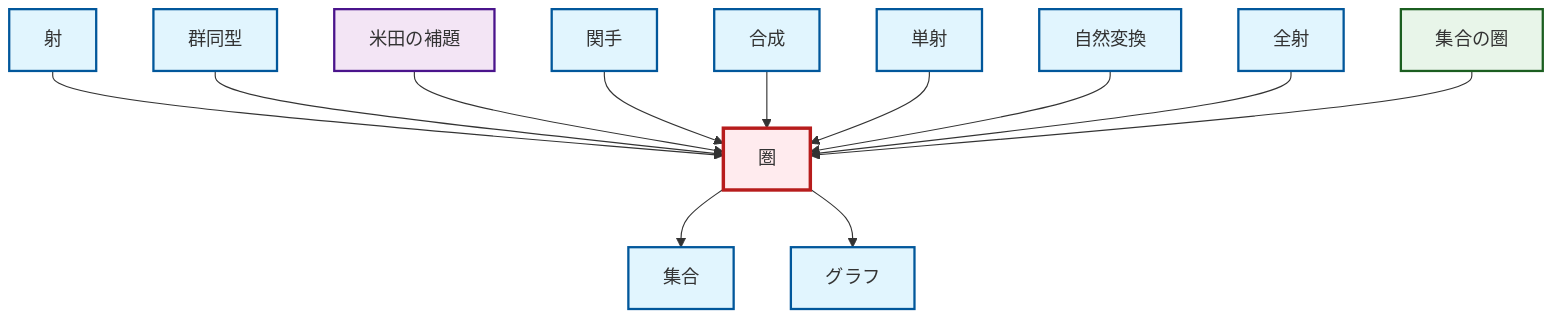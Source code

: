 graph TD
    classDef definition fill:#e1f5fe,stroke:#01579b,stroke-width:2px
    classDef theorem fill:#f3e5f5,stroke:#4a148c,stroke-width:2px
    classDef axiom fill:#fff3e0,stroke:#e65100,stroke-width:2px
    classDef example fill:#e8f5e9,stroke:#1b5e20,stroke-width:2px
    classDef current fill:#ffebee,stroke:#b71c1c,stroke-width:3px
    def-isomorphism["群同型"]:::definition
    def-functor["関手"]:::definition
    def-monomorphism["単射"]:::definition
    def-composition["合成"]:::definition
    ex-set-category["集合の圏"]:::example
    def-morphism["射"]:::definition
    def-graph["グラフ"]:::definition
    def-category["圏"]:::definition
    def-set["集合"]:::definition
    thm-yoneda["米田の補題"]:::theorem
    def-natural-transformation["自然変換"]:::definition
    def-epimorphism["全射"]:::definition
    def-category --> def-set
    def-category --> def-graph
    def-morphism --> def-category
    def-isomorphism --> def-category
    thm-yoneda --> def-category
    def-functor --> def-category
    def-composition --> def-category
    def-monomorphism --> def-category
    def-natural-transformation --> def-category
    def-epimorphism --> def-category
    ex-set-category --> def-category
    class def-category current